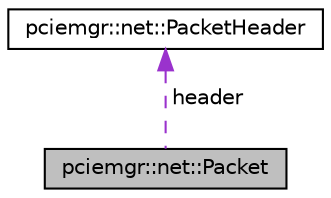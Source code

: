 digraph "pciemgr::net::Packet"
{
 // LATEX_PDF_SIZE
  edge [fontname="Helvetica",fontsize="10",labelfontname="Helvetica",labelfontsize="10"];
  node [fontname="Helvetica",fontsize="10",shape=record];
  Node1 [label="pciemgr::net::Packet",height=0.2,width=0.4,color="black", fillcolor="grey75", style="filled", fontcolor="black",tooltip=" "];
  Node2 -> Node1 [dir="back",color="darkorchid3",fontsize="10",style="dashed",label=" header" ,fontname="Helvetica"];
  Node2 [label="pciemgr::net::PacketHeader",height=0.2,width=0.4,color="black", fillcolor="white", style="filled",URL="$structmgrd_1_1net_1_1_packet_header.html",tooltip=" "];
}
